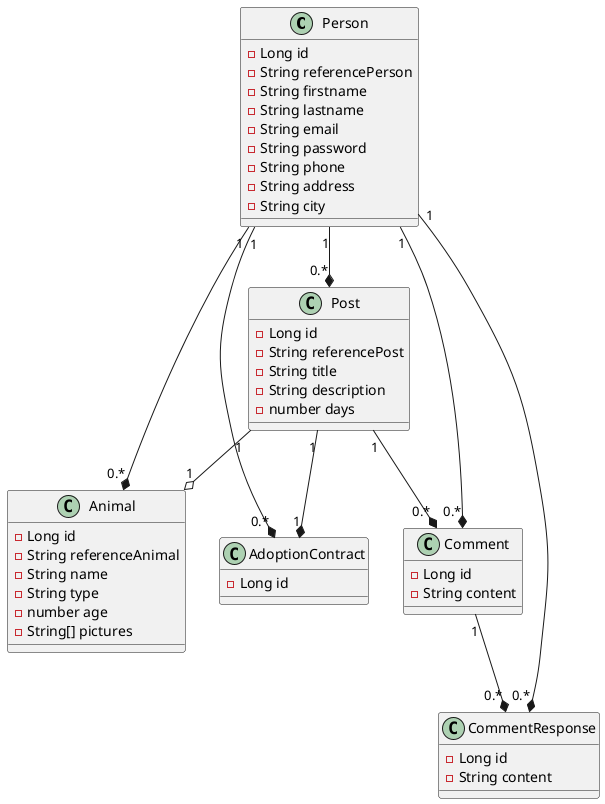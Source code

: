 @startuml

class Person {
    -Long id
    -String referencePerson
    -String firstname
    -String lastname
    -String email
    -String password
    -String phone
    -String address
    -String city
}

class Animal {
    -Long id
    -String referenceAnimal
    -String name
    -String type
    -number age
    -String[] pictures
}

class AdoptionContract {
    -Long id
}

class Post {
    -Long id
    -String referencePost
    -String title
    -String description
    -number days
}

class Comment {
    -Long id
    -String content
}

class CommentResponse {
    -Long id
    -String content
}


Person "1" --* "0.*" Animal
Person "1" --* "0.*" Post
Person "1" --* "0.*" Comment
Person "1" --* "0.*" CommentResponse 
Person "1" --* "0.*" AdoptionContract

Post "1" --* "0.*" Comment
Post "1" --o "1" Animal
Post "1" --* "1" AdoptionContract

Comment "1" --* "0.*" CommentResponse 

@enduml
